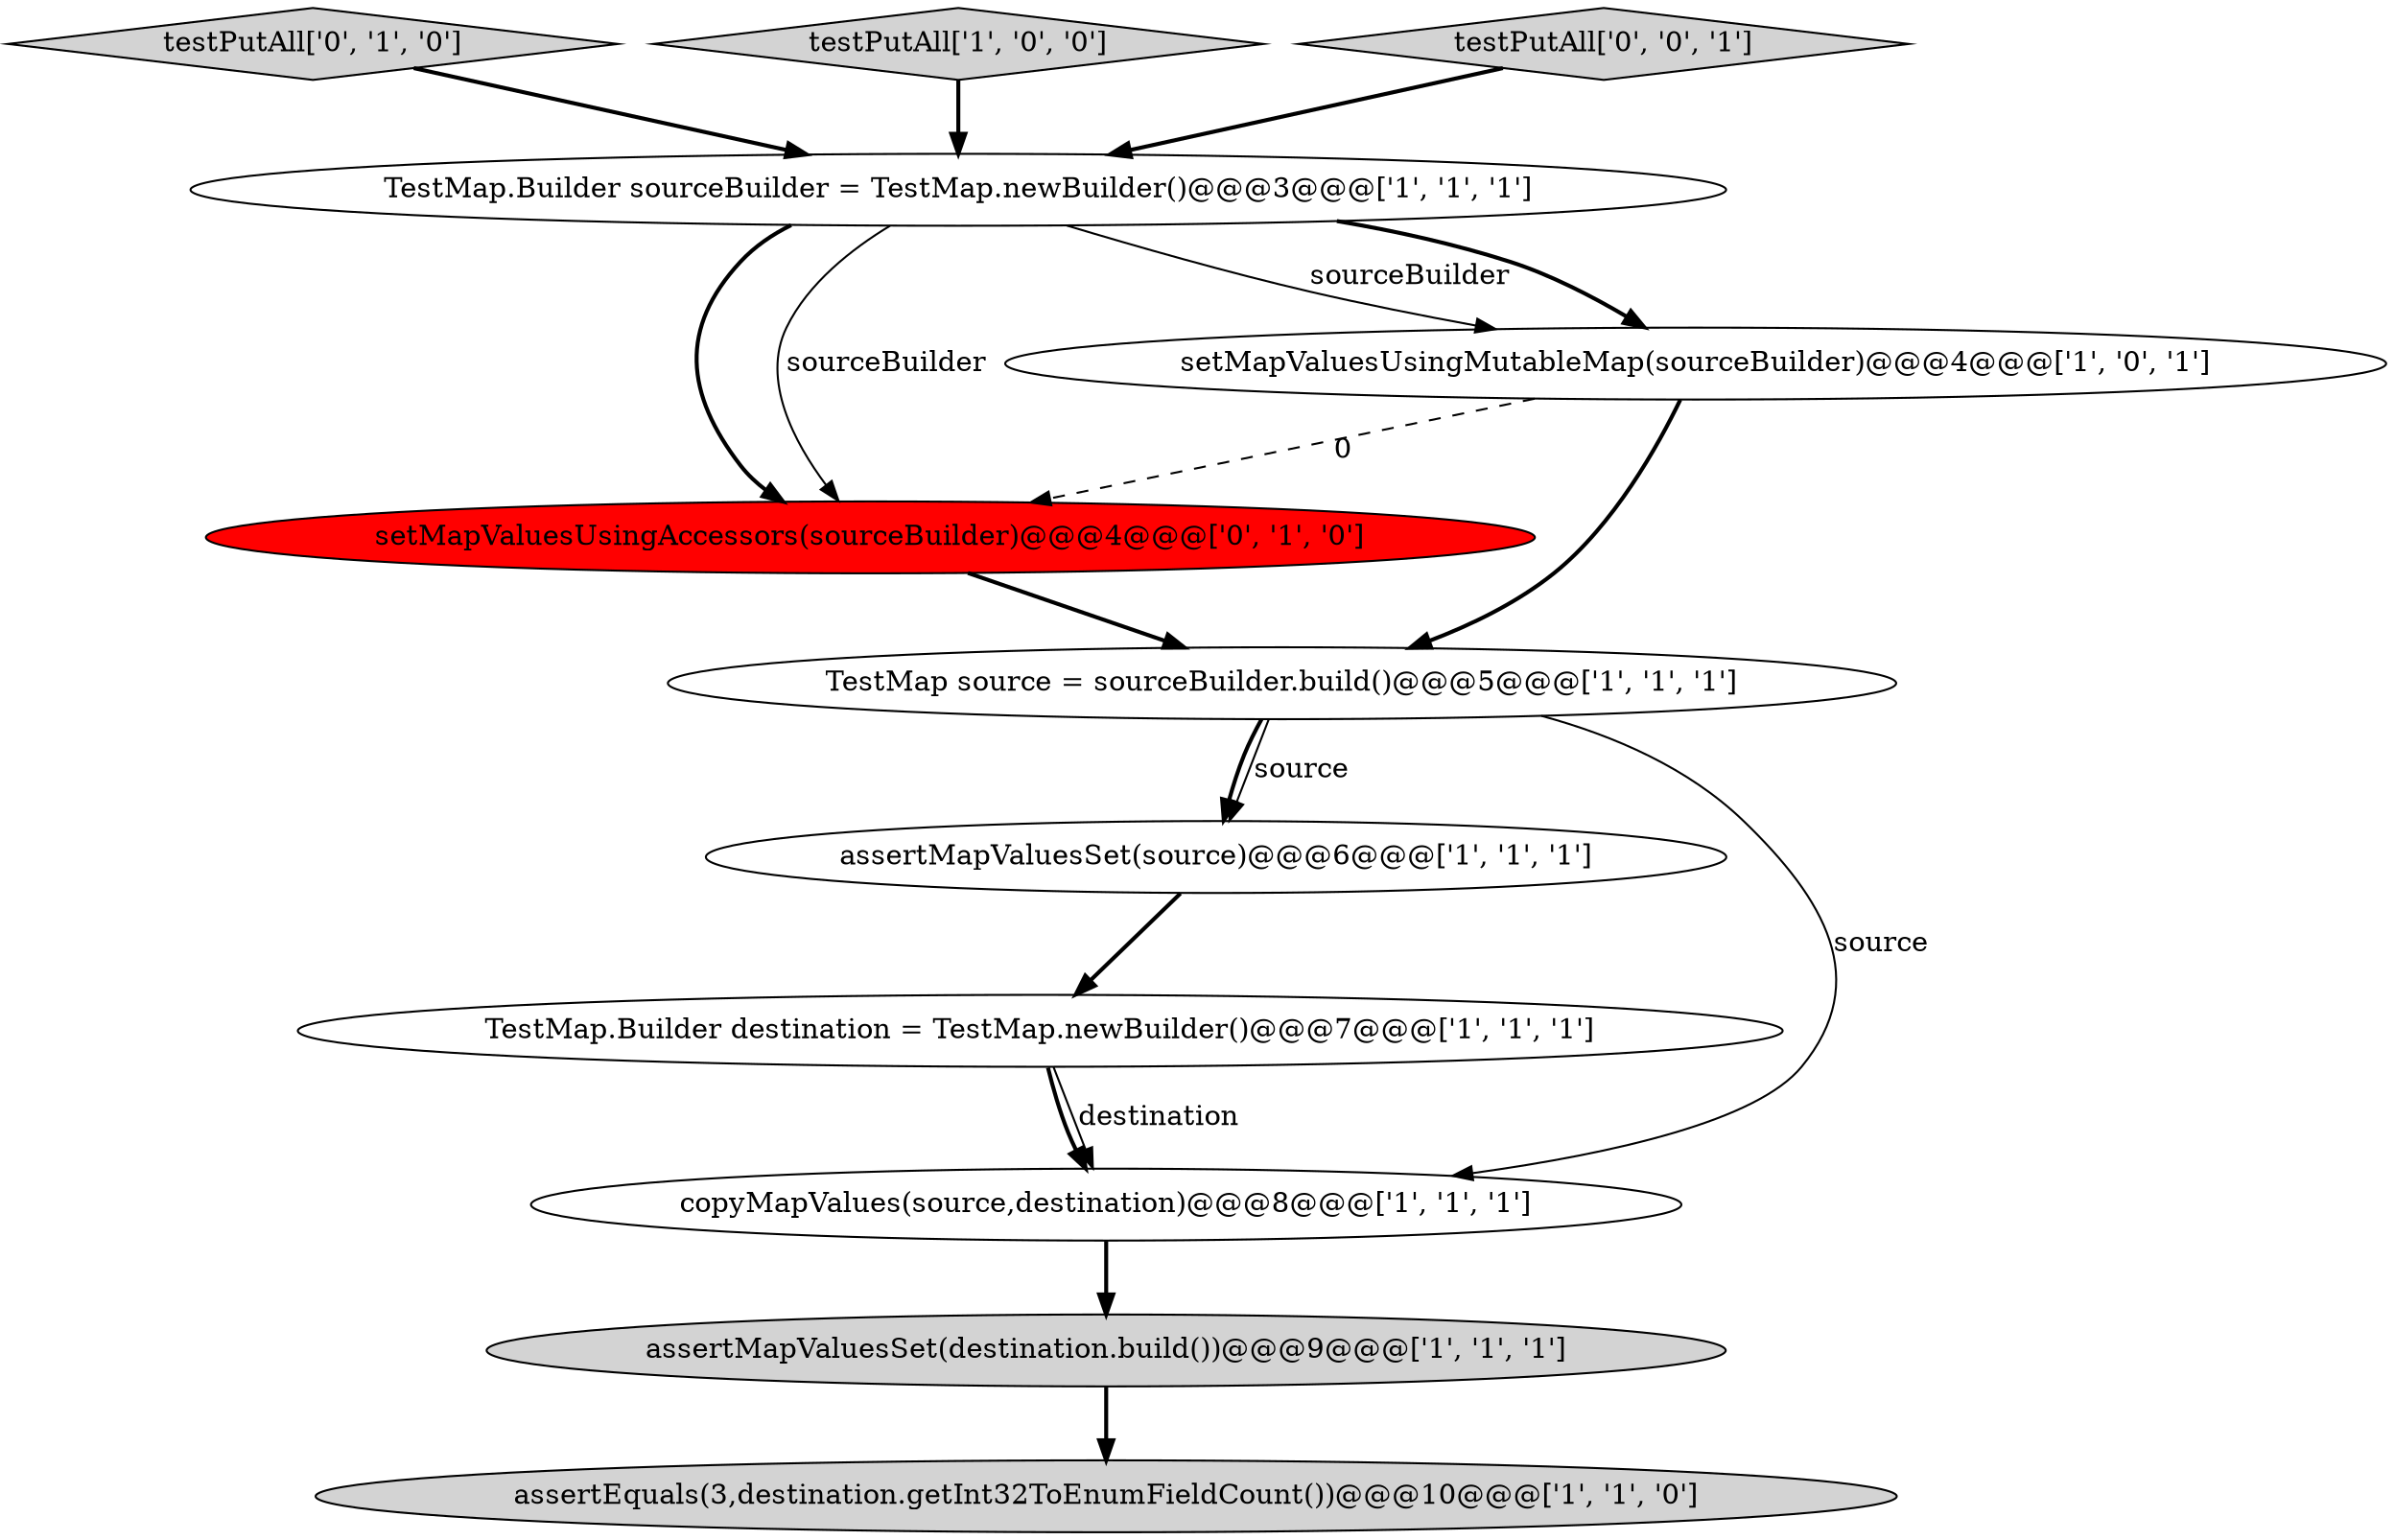 digraph {
9 [style = filled, label = "setMapValuesUsingAccessors(sourceBuilder)@@@4@@@['0', '1', '0']", fillcolor = red, shape = ellipse image = "AAA1AAABBB2BBB"];
2 [style = filled, label = "assertMapValuesSet(source)@@@6@@@['1', '1', '1']", fillcolor = white, shape = ellipse image = "AAA0AAABBB1BBB"];
8 [style = filled, label = "assertEquals(3,destination.getInt32ToEnumFieldCount())@@@10@@@['1', '1', '0']", fillcolor = lightgray, shape = ellipse image = "AAA0AAABBB1BBB"];
10 [style = filled, label = "testPutAll['0', '1', '0']", fillcolor = lightgray, shape = diamond image = "AAA0AAABBB2BBB"];
5 [style = filled, label = "TestMap.Builder destination = TestMap.newBuilder()@@@7@@@['1', '1', '1']", fillcolor = white, shape = ellipse image = "AAA0AAABBB1BBB"];
7 [style = filled, label = "testPutAll['1', '0', '0']", fillcolor = lightgray, shape = diamond image = "AAA0AAABBB1BBB"];
11 [style = filled, label = "testPutAll['0', '0', '1']", fillcolor = lightgray, shape = diamond image = "AAA0AAABBB3BBB"];
0 [style = filled, label = "setMapValuesUsingMutableMap(sourceBuilder)@@@4@@@['1', '0', '1']", fillcolor = white, shape = ellipse image = "AAA0AAABBB1BBB"];
6 [style = filled, label = "TestMap source = sourceBuilder.build()@@@5@@@['1', '1', '1']", fillcolor = white, shape = ellipse image = "AAA0AAABBB1BBB"];
1 [style = filled, label = "assertMapValuesSet(destination.build())@@@9@@@['1', '1', '1']", fillcolor = lightgray, shape = ellipse image = "AAA0AAABBB1BBB"];
4 [style = filled, label = "copyMapValues(source,destination)@@@8@@@['1', '1', '1']", fillcolor = white, shape = ellipse image = "AAA0AAABBB1BBB"];
3 [style = filled, label = "TestMap.Builder sourceBuilder = TestMap.newBuilder()@@@3@@@['1', '1', '1']", fillcolor = white, shape = ellipse image = "AAA0AAABBB1BBB"];
3->9 [style = bold, label=""];
10->3 [style = bold, label=""];
7->3 [style = bold, label=""];
4->1 [style = bold, label=""];
2->5 [style = bold, label=""];
5->4 [style = bold, label=""];
3->9 [style = solid, label="sourceBuilder"];
1->8 [style = bold, label=""];
0->9 [style = dashed, label="0"];
5->4 [style = solid, label="destination"];
3->0 [style = solid, label="sourceBuilder"];
11->3 [style = bold, label=""];
0->6 [style = bold, label=""];
6->4 [style = solid, label="source"];
3->0 [style = bold, label=""];
9->6 [style = bold, label=""];
6->2 [style = bold, label=""];
6->2 [style = solid, label="source"];
}
